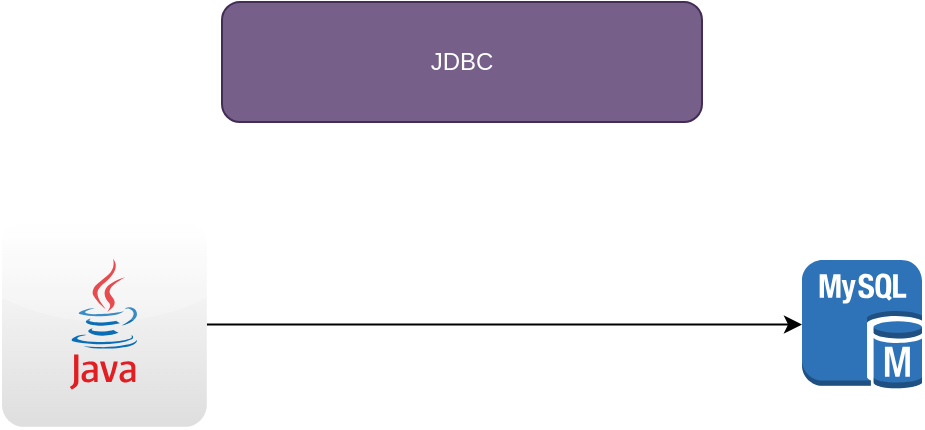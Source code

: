 <mxfile version="15.2.7" type="device"><diagram id="oK5-Sk_6xC9hawJvlqur" name="jdbc"><mxGraphModel dx="1264" dy="600" grid="1" gridSize="10" guides="1" tooltips="1" connect="1" arrows="1" fold="1" page="1" pageScale="1" pageWidth="850" pageHeight="1100" math="0" shadow="0"><root><mxCell id="wLAIlpLAvoglG9g4Fjbr-0"/><mxCell id="wLAIlpLAvoglG9g4Fjbr-1" parent="wLAIlpLAvoglG9g4Fjbr-0"/><mxCell id="h8jkiRAVu42zQR84RUaU-0" value="JDBC" style="rounded=1;whiteSpace=wrap;html=1;fillColor=#76608a;strokeColor=#432D57;fontColor=#ffffff;" vertex="1" parent="wLAIlpLAvoglG9g4Fjbr-1"><mxGeometry x="330" y="30" width="240" height="60" as="geometry"/></mxCell><mxCell id="h8jkiRAVu42zQR84RUaU-3" style="edgeStyle=orthogonalEdgeStyle;rounded=0;orthogonalLoop=1;jettySize=auto;html=1;" edge="1" parent="wLAIlpLAvoglG9g4Fjbr-1" source="h8jkiRAVu42zQR84RUaU-1" target="h8jkiRAVu42zQR84RUaU-2"><mxGeometry relative="1" as="geometry"/></mxCell><mxCell id="h8jkiRAVu42zQR84RUaU-1" value="" style="dashed=0;outlineConnect=0;html=1;align=center;labelPosition=center;verticalLabelPosition=bottom;verticalAlign=top;shape=mxgraph.webicons.java;gradientColor=#DFDEDE" vertex="1" parent="wLAIlpLAvoglG9g4Fjbr-1"><mxGeometry x="220" y="140" width="102.4" height="102.4" as="geometry"/></mxCell><mxCell id="h8jkiRAVu42zQR84RUaU-2" value="" style="outlineConnect=0;dashed=0;verticalLabelPosition=bottom;verticalAlign=top;align=center;html=1;shape=mxgraph.aws3.mysql_db_instance;fillColor=#2E73B8;gradientColor=none;" vertex="1" parent="wLAIlpLAvoglG9g4Fjbr-1"><mxGeometry x="620" y="158.95" width="60" height="64.5" as="geometry"/></mxCell></root></mxGraphModel></diagram></mxfile>